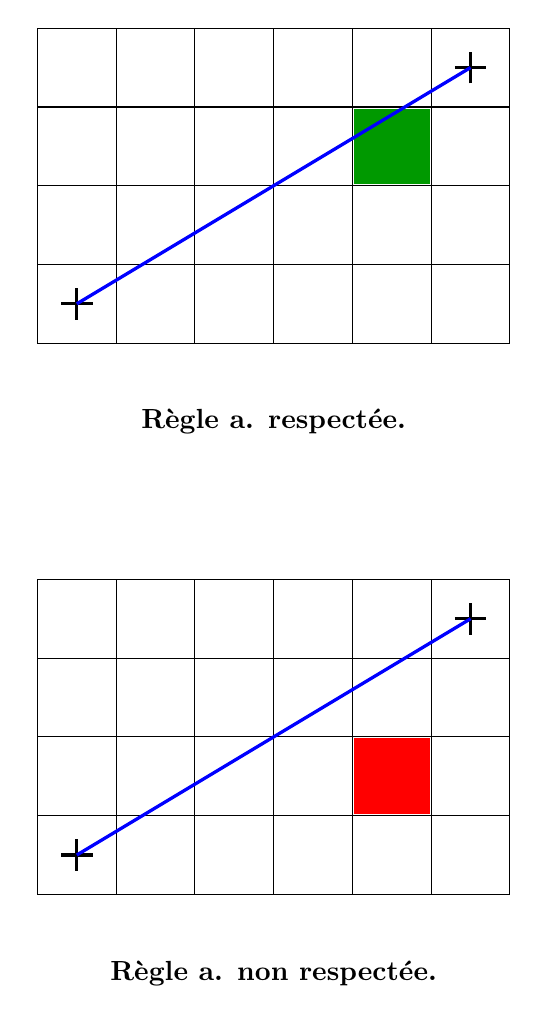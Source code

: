 \tikzstyle{arrow} = [->,>=latex,thick]
\begin{tikzpicture}[scale=1]

\def\xmax{5}
\def\ymax{3}
\pgfmathsetmacro\xmaxplus{int(\xmax +1)}
\pgfmathsetmacro\ymaxplus{int(\ymax +1)}

\newcommand{\pixel}[2]{\fill (#1-0.48,#2-0.48) rectangle ++(0.96,0.96);}

\newcommand{\cross}[3]{
\draw[black,very thick] (#1-0.2,#2)--++(0.4,0);
\draw[black,very thick] (#1,#2-0.2)--++(0,0.4);
\node[black, below right] at (#1,#2) {#3};
}

\begin{scope}
\draw[thin,xshift=-0.5cm,yshift=-0.5cm] (0,0) grid (\xmaxplus,\ymaxplus);

% Pixel of the segments from (0,0) to (a,b)
\pgfmathsetmacro\a{\xmax}
\pgfmathsetmacro\b{\ymax}

\cross{0}{0}{};
\cross{\a}{\b}{};

\begin{scope}[color=green!60!black]
\pixel{4}{2};
\end{scope}

\draw[blue,very thick] (0,0)--(\a,\b);

\node at (2.5,-1.5) {{\bf R\`egle a. respect\'ee.}};

\end{scope}

\begin{scope}[yshift=-7cm]
\draw[thin,xshift=-0.5cm,yshift=-0.5cm] (0,0) grid (\xmaxplus,\ymaxplus);

% Pixel of the segments from (0,0) to (a,b)
\pgfmathsetmacro\a{\xmax}
\pgfmathsetmacro\b{\ymax}

\cross{0}{0}{};
\cross{\a}{\b}{};

\begin{scope}[color=red]
\pixel{4}{1};
\end{scope}

\draw[blue,very thick] (0,0)--(\a,\b);

\node at (2.5,-1.5) {{\bf R\`egle a. non respect\'ee.}};

\end{scope}

\end{tikzpicture}